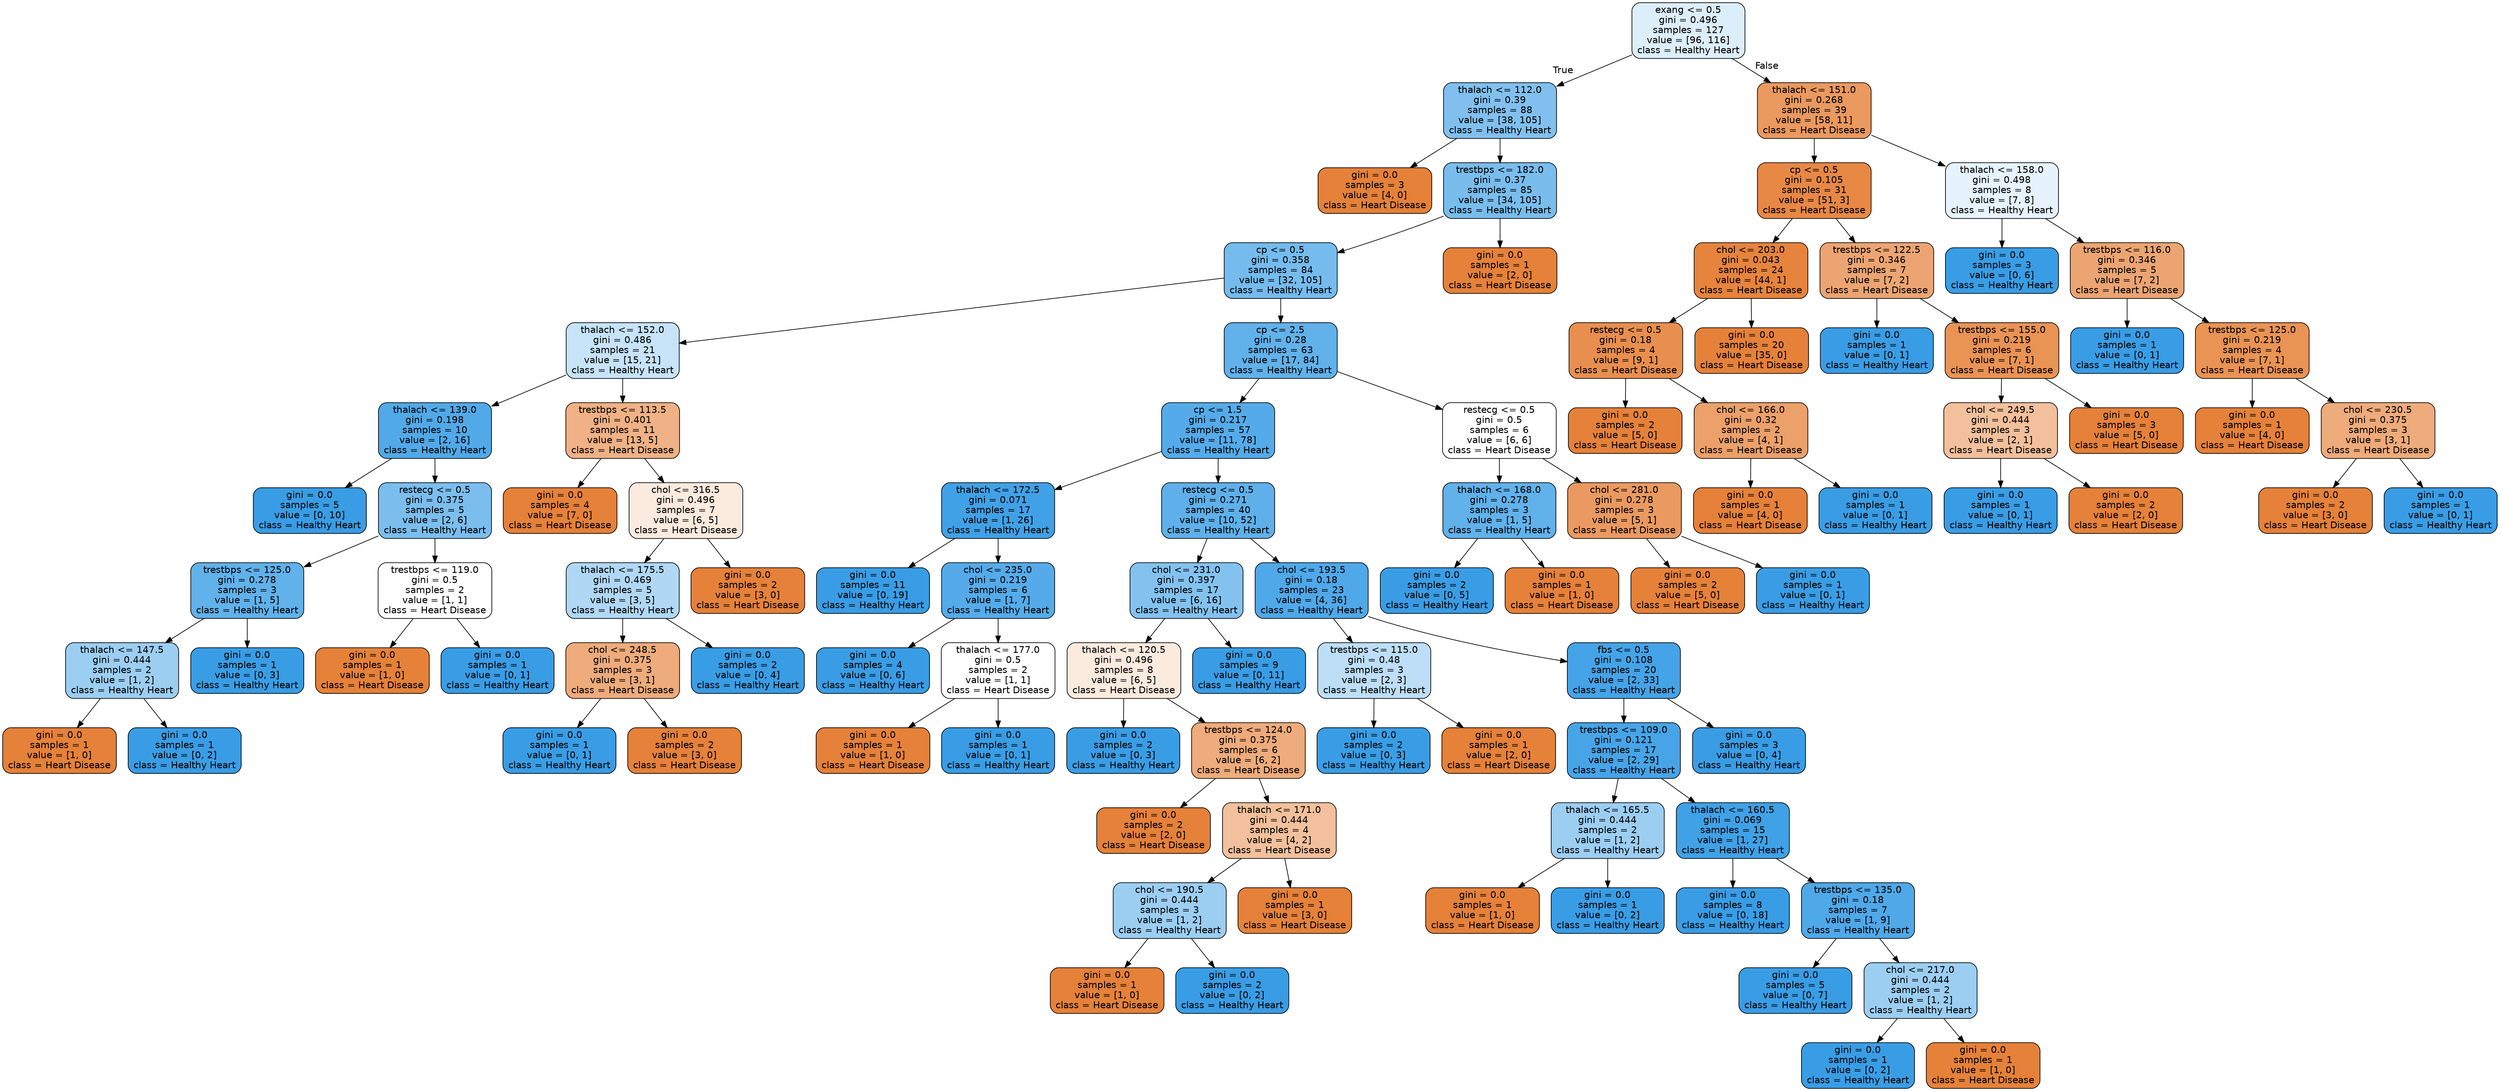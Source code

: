 digraph Tree {
node [shape=box, style="filled, rounded", color="black", fontname=helvetica] ;
edge [fontname=helvetica] ;
0 [label="exang <= 0.5\ngini = 0.496\nsamples = 127\nvalue = [96, 116]\nclass = Healthy Heart", fillcolor="#ddeefb"] ;
1 [label="thalach <= 112.0\ngini = 0.39\nsamples = 88\nvalue = [38, 105]\nclass = Healthy Heart", fillcolor="#81c0ee"] ;
0 -> 1 [labeldistance=2.5, labelangle=45, headlabel="True"] ;
2 [label="gini = 0.0\nsamples = 3\nvalue = [4, 0]\nclass = Heart Disease", fillcolor="#e58139"] ;
1 -> 2 ;
3 [label="trestbps <= 182.0\ngini = 0.37\nsamples = 85\nvalue = [34, 105]\nclass = Healthy Heart", fillcolor="#79bded"] ;
1 -> 3 ;
4 [label="cp <= 0.5\ngini = 0.358\nsamples = 84\nvalue = [32, 105]\nclass = Healthy Heart", fillcolor="#75bbed"] ;
3 -> 4 ;
5 [label="thalach <= 152.0\ngini = 0.486\nsamples = 21\nvalue = [15, 21]\nclass = Healthy Heart", fillcolor="#c6e3f8"] ;
4 -> 5 ;
6 [label="thalach <= 139.0\ngini = 0.198\nsamples = 10\nvalue = [2, 16]\nclass = Healthy Heart", fillcolor="#52a9e8"] ;
5 -> 6 ;
7 [label="gini = 0.0\nsamples = 5\nvalue = [0, 10]\nclass = Healthy Heart", fillcolor="#399de5"] ;
6 -> 7 ;
8 [label="restecg <= 0.5\ngini = 0.375\nsamples = 5\nvalue = [2, 6]\nclass = Healthy Heart", fillcolor="#7bbeee"] ;
6 -> 8 ;
9 [label="trestbps <= 125.0\ngini = 0.278\nsamples = 3\nvalue = [1, 5]\nclass = Healthy Heart", fillcolor="#61b1ea"] ;
8 -> 9 ;
10 [label="thalach <= 147.5\ngini = 0.444\nsamples = 2\nvalue = [1, 2]\nclass = Healthy Heart", fillcolor="#9ccef2"] ;
9 -> 10 ;
11 [label="gini = 0.0\nsamples = 1\nvalue = [1, 0]\nclass = Heart Disease", fillcolor="#e58139"] ;
10 -> 11 ;
12 [label="gini = 0.0\nsamples = 1\nvalue = [0, 2]\nclass = Healthy Heart", fillcolor="#399de5"] ;
10 -> 12 ;
13 [label="gini = 0.0\nsamples = 1\nvalue = [0, 3]\nclass = Healthy Heart", fillcolor="#399de5"] ;
9 -> 13 ;
14 [label="trestbps <= 119.0\ngini = 0.5\nsamples = 2\nvalue = [1, 1]\nclass = Heart Disease", fillcolor="#ffffff"] ;
8 -> 14 ;
15 [label="gini = 0.0\nsamples = 1\nvalue = [1, 0]\nclass = Heart Disease", fillcolor="#e58139"] ;
14 -> 15 ;
16 [label="gini = 0.0\nsamples = 1\nvalue = [0, 1]\nclass = Healthy Heart", fillcolor="#399de5"] ;
14 -> 16 ;
17 [label="trestbps <= 113.5\ngini = 0.401\nsamples = 11\nvalue = [13, 5]\nclass = Heart Disease", fillcolor="#efb185"] ;
5 -> 17 ;
18 [label="gini = 0.0\nsamples = 4\nvalue = [7, 0]\nclass = Heart Disease", fillcolor="#e58139"] ;
17 -> 18 ;
19 [label="chol <= 316.5\ngini = 0.496\nsamples = 7\nvalue = [6, 5]\nclass = Heart Disease", fillcolor="#fbeade"] ;
17 -> 19 ;
20 [label="thalach <= 175.5\ngini = 0.469\nsamples = 5\nvalue = [3, 5]\nclass = Healthy Heart", fillcolor="#b0d8f5"] ;
19 -> 20 ;
21 [label="chol <= 248.5\ngini = 0.375\nsamples = 3\nvalue = [3, 1]\nclass = Heart Disease", fillcolor="#eeab7b"] ;
20 -> 21 ;
22 [label="gini = 0.0\nsamples = 1\nvalue = [0, 1]\nclass = Healthy Heart", fillcolor="#399de5"] ;
21 -> 22 ;
23 [label="gini = 0.0\nsamples = 2\nvalue = [3, 0]\nclass = Heart Disease", fillcolor="#e58139"] ;
21 -> 23 ;
24 [label="gini = 0.0\nsamples = 2\nvalue = [0, 4]\nclass = Healthy Heart", fillcolor="#399de5"] ;
20 -> 24 ;
25 [label="gini = 0.0\nsamples = 2\nvalue = [3, 0]\nclass = Heart Disease", fillcolor="#e58139"] ;
19 -> 25 ;
26 [label="cp <= 2.5\ngini = 0.28\nsamples = 63\nvalue = [17, 84]\nclass = Healthy Heart", fillcolor="#61b1ea"] ;
4 -> 26 ;
27 [label="cp <= 1.5\ngini = 0.217\nsamples = 57\nvalue = [11, 78]\nclass = Healthy Heart", fillcolor="#55abe9"] ;
26 -> 27 ;
28 [label="thalach <= 172.5\ngini = 0.071\nsamples = 17\nvalue = [1, 26]\nclass = Healthy Heart", fillcolor="#41a1e6"] ;
27 -> 28 ;
29 [label="gini = 0.0\nsamples = 11\nvalue = [0, 19]\nclass = Healthy Heart", fillcolor="#399de5"] ;
28 -> 29 ;
30 [label="chol <= 235.0\ngini = 0.219\nsamples = 6\nvalue = [1, 7]\nclass = Healthy Heart", fillcolor="#55abe9"] ;
28 -> 30 ;
31 [label="gini = 0.0\nsamples = 4\nvalue = [0, 6]\nclass = Healthy Heart", fillcolor="#399de5"] ;
30 -> 31 ;
32 [label="thalach <= 177.0\ngini = 0.5\nsamples = 2\nvalue = [1, 1]\nclass = Heart Disease", fillcolor="#ffffff"] ;
30 -> 32 ;
33 [label="gini = 0.0\nsamples = 1\nvalue = [1, 0]\nclass = Heart Disease", fillcolor="#e58139"] ;
32 -> 33 ;
34 [label="gini = 0.0\nsamples = 1\nvalue = [0, 1]\nclass = Healthy Heart", fillcolor="#399de5"] ;
32 -> 34 ;
35 [label="restecg <= 0.5\ngini = 0.271\nsamples = 40\nvalue = [10, 52]\nclass = Healthy Heart", fillcolor="#5fb0ea"] ;
27 -> 35 ;
36 [label="chol <= 231.0\ngini = 0.397\nsamples = 17\nvalue = [6, 16]\nclass = Healthy Heart", fillcolor="#83c2ef"] ;
35 -> 36 ;
37 [label="thalach <= 120.5\ngini = 0.496\nsamples = 8\nvalue = [6, 5]\nclass = Heart Disease", fillcolor="#fbeade"] ;
36 -> 37 ;
38 [label="gini = 0.0\nsamples = 2\nvalue = [0, 3]\nclass = Healthy Heart", fillcolor="#399de5"] ;
37 -> 38 ;
39 [label="trestbps <= 124.0\ngini = 0.375\nsamples = 6\nvalue = [6, 2]\nclass = Heart Disease", fillcolor="#eeab7b"] ;
37 -> 39 ;
40 [label="gini = 0.0\nsamples = 2\nvalue = [2, 0]\nclass = Heart Disease", fillcolor="#e58139"] ;
39 -> 40 ;
41 [label="thalach <= 171.0\ngini = 0.444\nsamples = 4\nvalue = [4, 2]\nclass = Heart Disease", fillcolor="#f2c09c"] ;
39 -> 41 ;
42 [label="chol <= 190.5\ngini = 0.444\nsamples = 3\nvalue = [1, 2]\nclass = Healthy Heart", fillcolor="#9ccef2"] ;
41 -> 42 ;
43 [label="gini = 0.0\nsamples = 1\nvalue = [1, 0]\nclass = Heart Disease", fillcolor="#e58139"] ;
42 -> 43 ;
44 [label="gini = 0.0\nsamples = 2\nvalue = [0, 2]\nclass = Healthy Heart", fillcolor="#399de5"] ;
42 -> 44 ;
45 [label="gini = 0.0\nsamples = 1\nvalue = [3, 0]\nclass = Heart Disease", fillcolor="#e58139"] ;
41 -> 45 ;
46 [label="gini = 0.0\nsamples = 9\nvalue = [0, 11]\nclass = Healthy Heart", fillcolor="#399de5"] ;
36 -> 46 ;
47 [label="chol <= 193.5\ngini = 0.18\nsamples = 23\nvalue = [4, 36]\nclass = Healthy Heart", fillcolor="#4fa8e8"] ;
35 -> 47 ;
48 [label="trestbps <= 115.0\ngini = 0.48\nsamples = 3\nvalue = [2, 3]\nclass = Healthy Heart", fillcolor="#bddef6"] ;
47 -> 48 ;
49 [label="gini = 0.0\nsamples = 2\nvalue = [0, 3]\nclass = Healthy Heart", fillcolor="#399de5"] ;
48 -> 49 ;
50 [label="gini = 0.0\nsamples = 1\nvalue = [2, 0]\nclass = Heart Disease", fillcolor="#e58139"] ;
48 -> 50 ;
51 [label="fbs <= 0.5\ngini = 0.108\nsamples = 20\nvalue = [2, 33]\nclass = Healthy Heart", fillcolor="#45a3e7"] ;
47 -> 51 ;
52 [label="trestbps <= 109.0\ngini = 0.121\nsamples = 17\nvalue = [2, 29]\nclass = Healthy Heart", fillcolor="#47a4e7"] ;
51 -> 52 ;
53 [label="thalach <= 165.5\ngini = 0.444\nsamples = 2\nvalue = [1, 2]\nclass = Healthy Heart", fillcolor="#9ccef2"] ;
52 -> 53 ;
54 [label="gini = 0.0\nsamples = 1\nvalue = [1, 0]\nclass = Heart Disease", fillcolor="#e58139"] ;
53 -> 54 ;
55 [label="gini = 0.0\nsamples = 1\nvalue = [0, 2]\nclass = Healthy Heart", fillcolor="#399de5"] ;
53 -> 55 ;
56 [label="thalach <= 160.5\ngini = 0.069\nsamples = 15\nvalue = [1, 27]\nclass = Healthy Heart", fillcolor="#40a1e6"] ;
52 -> 56 ;
57 [label="gini = 0.0\nsamples = 8\nvalue = [0, 18]\nclass = Healthy Heart", fillcolor="#399de5"] ;
56 -> 57 ;
58 [label="trestbps <= 135.0\ngini = 0.18\nsamples = 7\nvalue = [1, 9]\nclass = Healthy Heart", fillcolor="#4fa8e8"] ;
56 -> 58 ;
59 [label="gini = 0.0\nsamples = 5\nvalue = [0, 7]\nclass = Healthy Heart", fillcolor="#399de5"] ;
58 -> 59 ;
60 [label="chol <= 217.0\ngini = 0.444\nsamples = 2\nvalue = [1, 2]\nclass = Healthy Heart", fillcolor="#9ccef2"] ;
58 -> 60 ;
61 [label="gini = 0.0\nsamples = 1\nvalue = [0, 2]\nclass = Healthy Heart", fillcolor="#399de5"] ;
60 -> 61 ;
62 [label="gini = 0.0\nsamples = 1\nvalue = [1, 0]\nclass = Heart Disease", fillcolor="#e58139"] ;
60 -> 62 ;
63 [label="gini = 0.0\nsamples = 3\nvalue = [0, 4]\nclass = Healthy Heart", fillcolor="#399de5"] ;
51 -> 63 ;
64 [label="restecg <= 0.5\ngini = 0.5\nsamples = 6\nvalue = [6, 6]\nclass = Heart Disease", fillcolor="#ffffff"] ;
26 -> 64 ;
65 [label="thalach <= 168.0\ngini = 0.278\nsamples = 3\nvalue = [1, 5]\nclass = Healthy Heart", fillcolor="#61b1ea"] ;
64 -> 65 ;
66 [label="gini = 0.0\nsamples = 2\nvalue = [0, 5]\nclass = Healthy Heart", fillcolor="#399de5"] ;
65 -> 66 ;
67 [label="gini = 0.0\nsamples = 1\nvalue = [1, 0]\nclass = Heart Disease", fillcolor="#e58139"] ;
65 -> 67 ;
68 [label="chol <= 281.0\ngini = 0.278\nsamples = 3\nvalue = [5, 1]\nclass = Heart Disease", fillcolor="#ea9a61"] ;
64 -> 68 ;
69 [label="gini = 0.0\nsamples = 2\nvalue = [5, 0]\nclass = Heart Disease", fillcolor="#e58139"] ;
68 -> 69 ;
70 [label="gini = 0.0\nsamples = 1\nvalue = [0, 1]\nclass = Healthy Heart", fillcolor="#399de5"] ;
68 -> 70 ;
71 [label="gini = 0.0\nsamples = 1\nvalue = [2, 0]\nclass = Heart Disease", fillcolor="#e58139"] ;
3 -> 71 ;
72 [label="thalach <= 151.0\ngini = 0.268\nsamples = 39\nvalue = [58, 11]\nclass = Heart Disease", fillcolor="#ea995f"] ;
0 -> 72 [labeldistance=2.5, labelangle=-45, headlabel="False"] ;
73 [label="cp <= 0.5\ngini = 0.105\nsamples = 31\nvalue = [51, 3]\nclass = Heart Disease", fillcolor="#e78845"] ;
72 -> 73 ;
74 [label="chol <= 203.0\ngini = 0.043\nsamples = 24\nvalue = [44, 1]\nclass = Heart Disease", fillcolor="#e6843d"] ;
73 -> 74 ;
75 [label="restecg <= 0.5\ngini = 0.18\nsamples = 4\nvalue = [9, 1]\nclass = Heart Disease", fillcolor="#e88f4f"] ;
74 -> 75 ;
76 [label="gini = 0.0\nsamples = 2\nvalue = [5, 0]\nclass = Heart Disease", fillcolor="#e58139"] ;
75 -> 76 ;
77 [label="chol <= 166.0\ngini = 0.32\nsamples = 2\nvalue = [4, 1]\nclass = Heart Disease", fillcolor="#eca06a"] ;
75 -> 77 ;
78 [label="gini = 0.0\nsamples = 1\nvalue = [4, 0]\nclass = Heart Disease", fillcolor="#e58139"] ;
77 -> 78 ;
79 [label="gini = 0.0\nsamples = 1\nvalue = [0, 1]\nclass = Healthy Heart", fillcolor="#399de5"] ;
77 -> 79 ;
80 [label="gini = 0.0\nsamples = 20\nvalue = [35, 0]\nclass = Heart Disease", fillcolor="#e58139"] ;
74 -> 80 ;
81 [label="trestbps <= 122.5\ngini = 0.346\nsamples = 7\nvalue = [7, 2]\nclass = Heart Disease", fillcolor="#eca572"] ;
73 -> 81 ;
82 [label="gini = 0.0\nsamples = 1\nvalue = [0, 1]\nclass = Healthy Heart", fillcolor="#399de5"] ;
81 -> 82 ;
83 [label="trestbps <= 155.0\ngini = 0.219\nsamples = 6\nvalue = [7, 1]\nclass = Heart Disease", fillcolor="#e99355"] ;
81 -> 83 ;
84 [label="chol <= 249.5\ngini = 0.444\nsamples = 3\nvalue = [2, 1]\nclass = Heart Disease", fillcolor="#f2c09c"] ;
83 -> 84 ;
85 [label="gini = 0.0\nsamples = 1\nvalue = [0, 1]\nclass = Healthy Heart", fillcolor="#399de5"] ;
84 -> 85 ;
86 [label="gini = 0.0\nsamples = 2\nvalue = [2, 0]\nclass = Heart Disease", fillcolor="#e58139"] ;
84 -> 86 ;
87 [label="gini = 0.0\nsamples = 3\nvalue = [5, 0]\nclass = Heart Disease", fillcolor="#e58139"] ;
83 -> 87 ;
88 [label="thalach <= 158.0\ngini = 0.498\nsamples = 8\nvalue = [7, 8]\nclass = Healthy Heart", fillcolor="#e6f3fc"] ;
72 -> 88 ;
89 [label="gini = 0.0\nsamples = 3\nvalue = [0, 6]\nclass = Healthy Heart", fillcolor="#399de5"] ;
88 -> 89 ;
90 [label="trestbps <= 116.0\ngini = 0.346\nsamples = 5\nvalue = [7, 2]\nclass = Heart Disease", fillcolor="#eca572"] ;
88 -> 90 ;
91 [label="gini = 0.0\nsamples = 1\nvalue = [0, 1]\nclass = Healthy Heart", fillcolor="#399de5"] ;
90 -> 91 ;
92 [label="trestbps <= 125.0\ngini = 0.219\nsamples = 4\nvalue = [7, 1]\nclass = Heart Disease", fillcolor="#e99355"] ;
90 -> 92 ;
93 [label="gini = 0.0\nsamples = 1\nvalue = [4, 0]\nclass = Heart Disease", fillcolor="#e58139"] ;
92 -> 93 ;
94 [label="chol <= 230.5\ngini = 0.375\nsamples = 3\nvalue = [3, 1]\nclass = Heart Disease", fillcolor="#eeab7b"] ;
92 -> 94 ;
95 [label="gini = 0.0\nsamples = 2\nvalue = [3, 0]\nclass = Heart Disease", fillcolor="#e58139"] ;
94 -> 95 ;
96 [label="gini = 0.0\nsamples = 1\nvalue = [0, 1]\nclass = Healthy Heart", fillcolor="#399de5"] ;
94 -> 96 ;
}
